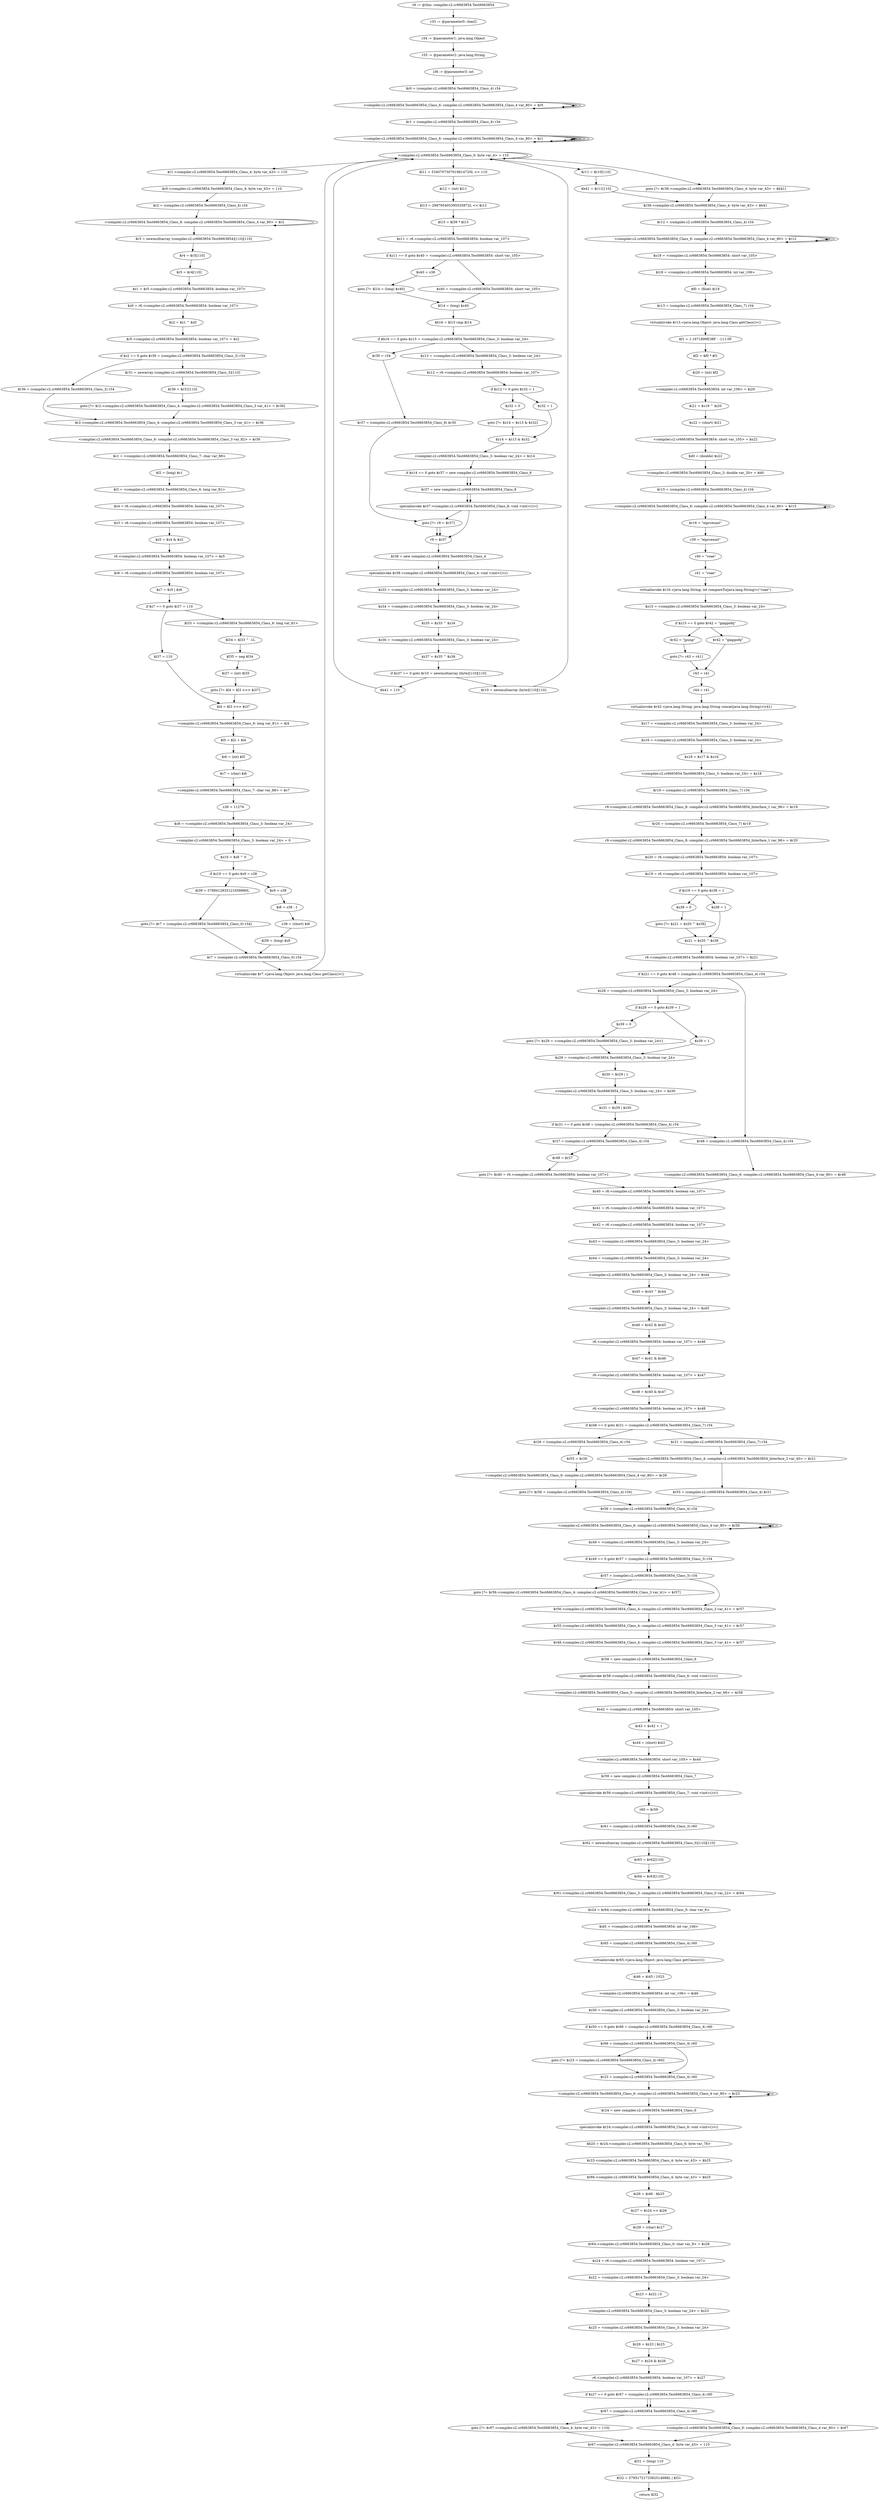 digraph "unitGraph" {
    "r6 := @this: compiler.c2.cr6663854.Test6663854"
    "r33 := @parameter0: char[]"
    "r34 := @parameter1: java.lang.Object"
    "r35 := @parameter2: java.lang.String"
    "i36 := @parameter3: int"
    "$r0 = (compiler.c2.cr6663854.Test6663854_Class_4) r34"
    "<compiler.c2.cr6663854.Test6663854_Class_6: compiler.c2.cr6663854.Test6663854_Class_4 var_80> = $r0"
    "$r1 = (compiler.c2.cr6663854.Test6663854_Class_4) r34"
    "<compiler.c2.cr6663854.Test6663854_Class_6: compiler.c2.cr6663854.Test6663854_Class_4 var_80> = $r1"
    "<compiler.c2.cr6663854.Test6663854_Class_0: byte var_4> = 110"
    "$r1.<compiler.c2.cr6663854.Test6663854_Class_4: byte var_43> = 110"
    "$r0.<compiler.c2.cr6663854.Test6663854_Class_4: byte var_43> = 110"
    "$r2 = (compiler.c2.cr6663854.Test6663854_Class_4) r34"
    "<compiler.c2.cr6663854.Test6663854_Class_6: compiler.c2.cr6663854.Test6663854_Class_4 var_80> = $r2"
    "$r3 = newmultiarray (compiler.c2.cr6663854.Test6663854)[110][110]"
    "$r4 = $r3[110]"
    "$r5 = $r4[110]"
    "$z1 = $r5.<compiler.c2.cr6663854.Test6663854: boolean var_107>"
    "$z0 = r6.<compiler.c2.cr6663854.Test6663854: boolean var_107>"
    "$z2 = $z1 ^ $z0"
    "$r5.<compiler.c2.cr6663854.Test6663854: boolean var_107> = $z2"
    "if $z2 == 0 goto $r36 = (compiler.c2.cr6663854.Test6663854_Class_3) r34"
    "$r31 = newarray (compiler.c2.cr6663854.Test6663854_Class_3)[110]"
    "$r36 = $r31[110]"
    "goto [?= $r2.<compiler.c2.cr6663854.Test6663854_Class_4: compiler.c2.cr6663854.Test6663854_Class_3 var_41> = $r36]"
    "$r36 = (compiler.c2.cr6663854.Test6663854_Class_3) r34"
    "$r2.<compiler.c2.cr6663854.Test6663854_Class_4: compiler.c2.cr6663854.Test6663854_Class_3 var_41> = $r36"
    "<compiler.c2.cr6663854.Test6663854_Class_6: compiler.c2.cr6663854.Test6663854_Class_3 var_82> = $r36"
    "$c1 = <compiler.c2.cr6663854.Test6663854_Class_7: char var_88>"
    "$l2 = (long) $c1"
    "$l3 = <compiler.c2.cr6663854.Test6663854_Class_6: long var_81>"
    "$z4 = r6.<compiler.c2.cr6663854.Test6663854: boolean var_107>"
    "$z3 = r6.<compiler.c2.cr6663854.Test6663854: boolean var_107>"
    "$z5 = $z4 & $z3"
    "r6.<compiler.c2.cr6663854.Test6663854: boolean var_107> = $z5"
    "$z6 = r6.<compiler.c2.cr6663854.Test6663854: boolean var_107>"
    "$z7 = $z5 | $z6"
    "if $z7 == 0 goto $i37 = 110"
    "$l33 = <compiler.c2.cr6663854.Test6663854_Class_6: long var_81>"
    "$l34 = $l33 ^ -1L"
    "$l35 = neg $l34"
    "$i37 = (int) $l35"
    "goto [?= $l4 = $l3 >>> $i37]"
    "$i37 = 110"
    "$l4 = $l3 >>> $i37"
    "<compiler.c2.cr6663854.Test6663854_Class_6: long var_81> = $l4"
    "$l5 = $l2 + $l4"
    "$i6 = (int) $l5"
    "$c7 = (char) $i6"
    "<compiler.c2.cr6663854.Test6663854_Class_7: char var_88> = $c7"
    "s38 = 11276"
    "$z8 = <compiler.c2.cr6663854.Test6663854_Class_3: boolean var_24>"
    "<compiler.c2.cr6663854.Test6663854_Class_3: boolean var_24> = 0"
    "$z10 = $z8 ^ 0"
    "if $z10 == 0 goto $s9 = s38"
    "$l39 = 5788412835121658880L"
    "goto [?= $r7 = (compiler.c2.cr6663854.Test6663854_Class_0) r34]"
    "$s9 = s38"
    "$i8 = s38 - 1"
    "s38 = (short) $i8"
    "$l39 = (long) $s9"
    "$r7 = (compiler.c2.cr6663854.Test6663854_Class_0) r34"
    "virtualinvoke $r7.<java.lang.Object: java.lang.Class getClass()>()"
    "$l11 = 5340707307619614720L << 110"
    "$i12 = (int) $l11"
    "$l13 = 298795405395535872L << $i12"
    "$l15 = $l39 * $l13"
    "$z11 = r6.<compiler.c2.cr6663854.Test6663854: boolean var_107>"
    "if $z11 == 0 goto $s40 = <compiler.c2.cr6663854.Test6663854: short var_105>"
    "$s40 = s38"
    "goto [?= $l14 = (long) $s40]"
    "$s40 = <compiler.c2.cr6663854.Test6663854: short var_105>"
    "$l14 = (long) $s40"
    "$b16 = $l15 cmp $l14"
    "if $b16 == 0 goto $z13 = <compiler.c2.cr6663854.Test6663854_Class_3: boolean var_24>"
    "$r30 = r34"
    "$r37 = (compiler.c2.cr6663854.Test6663854_Class_8) $r30"
    "goto [?= r9 = $r37]"
    "$z13 = <compiler.c2.cr6663854.Test6663854_Class_3: boolean var_24>"
    "$z12 = r6.<compiler.c2.cr6663854.Test6663854: boolean var_107>"
    "if $z12 != 0 goto $z32 = 1"
    "$z32 = 0"
    "goto [?= $z14 = $z13 & $z32]"
    "$z32 = 1"
    "$z14 = $z13 & $z32"
    "<compiler.c2.cr6663854.Test6663854_Class_3: boolean var_24> = $z14"
    "if $z14 == 0 goto $r37 = new compiler.c2.cr6663854.Test6663854_Class_8"
    "$r37 = new compiler.c2.cr6663854.Test6663854_Class_8"
    "specialinvoke $r37.<compiler.c2.cr6663854.Test6663854_Class_8: void <init>()>()"
    "r9 = $r37"
    "$r38 = new compiler.c2.cr6663854.Test6663854_Class_4"
    "specialinvoke $r38.<compiler.c2.cr6663854.Test6663854_Class_4: void <init>()>()"
    "$z33 = <compiler.c2.cr6663854.Test6663854_Class_3: boolean var_24>"
    "$z34 = <compiler.c2.cr6663854.Test6663854_Class_3: boolean var_24>"
    "$z35 = $z33 ^ $z34"
    "$z36 = <compiler.c2.cr6663854.Test6663854_Class_3: boolean var_24>"
    "$z37 = $z35 ^ $z36"
    "if $z37 == 0 goto $r10 = newmultiarray (byte)[110][110]"
    "$b41 = 110"
    "goto [?= $r38.<compiler.c2.cr6663854.Test6663854_Class_4: byte var_43> = $b41]"
    "$r10 = newmultiarray (byte)[110][110]"
    "$r11 = $r10[110]"
    "$b41 = $r11[110]"
    "$r38.<compiler.c2.cr6663854.Test6663854_Class_4: byte var_43> = $b41"
    "$r12 = (compiler.c2.cr6663854.Test6663854_Class_4) r34"
    "<compiler.c2.cr6663854.Test6663854_Class_6: compiler.c2.cr6663854.Test6663854_Class_4 var_80> = $r12"
    "$s19 = <compiler.c2.cr6663854.Test6663854: short var_105>"
    "$i18 = <compiler.c2.cr6663854.Test6663854: int var_106>"
    "$f0 = (float) $i18"
    "$r13 = (compiler.c2.cr6663854.Test6663854_Class_7) r34"
    "virtualinvoke $r13.<java.lang.Object: java.lang.Class getClass()>()"
    "$f1 = 1.1671899E38F - -111.0F"
    "$f2 = $f0 * $f1"
    "$i20 = (int) $f2"
    "<compiler.c2.cr6663854.Test6663854: int var_106> = $i20"
    "$i21 = $s19 ^ $i20"
    "$s22 = (short) $i21"
    "<compiler.c2.cr6663854.Test6663854: short var_105> = $s22"
    "$d0 = (double) $s22"
    "<compiler.c2.cr6663854.Test6663854_Class_3: double var_20> = $d0"
    "$r15 = (compiler.c2.cr6663854.Test6663854_Class_4) r34"
    "<compiler.c2.cr6663854.Test6663854_Class_6: compiler.c2.cr6663854.Test6663854_Class_4 var_80> = $r15"
    "$r16 = \"eiprceumt\""
    "r39 = \"eiprceumt\""
    "r40 = \"roae\""
    "r41 = \"roae\""
    "virtualinvoke $r16.<java.lang.String: int compareTo(java.lang.String)>(\"roae\")"
    "$z15 = <compiler.c2.cr6663854.Test6663854_Class_3: boolean var_24>"
    "if $z15 == 0 goto $r42 = \"giappofq\""
    "$r42 = \"jpunp\""
    "goto [?= r43 = r41]"
    "$r42 = \"giappofq\""
    "r43 = r41"
    "r44 = r41"
    "virtualinvoke $r42.<java.lang.String: java.lang.String concat(java.lang.String)>(r41)"
    "$z17 = <compiler.c2.cr6663854.Test6663854_Class_3: boolean var_24>"
    "$z16 = <compiler.c2.cr6663854.Test6663854_Class_3: boolean var_24>"
    "$z18 = $z17 & $z16"
    "<compiler.c2.cr6663854.Test6663854_Class_3: boolean var_24> = $z18"
    "$r19 = (compiler.c2.cr6663854.Test6663854_Class_7) r34"
    "r9.<compiler.c2.cr6663854.Test6663854_Class_8: compiler.c2.cr6663854.Test6663854_Interface_1 var_96> = $r19"
    "$r20 = (compiler.c2.cr6663854.Test6663854_Class_7) $r19"
    "r9.<compiler.c2.cr6663854.Test6663854_Class_8: compiler.c2.cr6663854.Test6663854_Interface_1 var_96> = $r20"
    "$z20 = r6.<compiler.c2.cr6663854.Test6663854: boolean var_107>"
    "$z19 = r6.<compiler.c2.cr6663854.Test6663854: boolean var_107>"
    "if $z19 == 0 goto $z38 = 1"
    "$z38 = 0"
    "goto [?= $z21 = $z20 ^ $z38]"
    "$z38 = 1"
    "$z21 = $z20 ^ $z38"
    "r6.<compiler.c2.cr6663854.Test6663854: boolean var_107> = $z21"
    "if $z21 == 0 goto $r48 = (compiler.c2.cr6663854.Test6663854_Class_4) r34"
    "$z28 = <compiler.c2.cr6663854.Test6663854_Class_3: boolean var_24>"
    "if $z28 == 0 goto $z39 = 1"
    "$z39 = 0"
    "goto [?= $z29 = <compiler.c2.cr6663854.Test6663854_Class_3: boolean var_24>]"
    "$z39 = 1"
    "$z29 = <compiler.c2.cr6663854.Test6663854_Class_3: boolean var_24>"
    "$z30 = $z29 | 1"
    "<compiler.c2.cr6663854.Test6663854_Class_3: boolean var_24> = $z30"
    "$z31 = $z39 | $z30"
    "if $z31 == 0 goto $r48 = (compiler.c2.cr6663854.Test6663854_Class_4) r34"
    "$r27 = (compiler.c2.cr6663854.Test6663854_Class_4) r34"
    "$r48 = $r27"
    "goto [?= $z40 = r6.<compiler.c2.cr6663854.Test6663854: boolean var_107>]"
    "$r48 = (compiler.c2.cr6663854.Test6663854_Class_4) r34"
    "<compiler.c2.cr6663854.Test6663854_Class_6: compiler.c2.cr6663854.Test6663854_Class_4 var_80> = $r48"
    "$z40 = r6.<compiler.c2.cr6663854.Test6663854: boolean var_107>"
    "$z41 = r6.<compiler.c2.cr6663854.Test6663854: boolean var_107>"
    "$z42 = r6.<compiler.c2.cr6663854.Test6663854: boolean var_107>"
    "$z43 = <compiler.c2.cr6663854.Test6663854_Class_3: boolean var_24>"
    "$z44 = <compiler.c2.cr6663854.Test6663854_Class_3: boolean var_24>"
    "<compiler.c2.cr6663854.Test6663854_Class_3: boolean var_24> = $z44"
    "$z45 = $z43 ^ $z44"
    "<compiler.c2.cr6663854.Test6663854_Class_3: boolean var_24> = $z45"
    "$z46 = $z42 & $z45"
    "r6.<compiler.c2.cr6663854.Test6663854: boolean var_107> = $z46"
    "$z47 = $z41 & $z46"
    "r6.<compiler.c2.cr6663854.Test6663854: boolean var_107> = $z47"
    "$z48 = $z40 & $z47"
    "r6.<compiler.c2.cr6663854.Test6663854: boolean var_107> = $z48"
    "if $z48 == 0 goto $r21 = (compiler.c2.cr6663854.Test6663854_Class_7) r34"
    "$r26 = (compiler.c2.cr6663854.Test6663854_Class_4) r34"
    "$r55 = $r26"
    "<compiler.c2.cr6663854.Test6663854_Class_6: compiler.c2.cr6663854.Test6663854_Class_4 var_80> = $r26"
    "goto [?= $r56 = (compiler.c2.cr6663854.Test6663854_Class_4) r34]"
    "$r21 = (compiler.c2.cr6663854.Test6663854_Class_7) r34"
    "<compiler.c2.cr6663854.Test6663854_Class_4: compiler.c2.cr6663854.Test6663854_Interface_2 var_40> = $r21"
    "$r55 = (compiler.c2.cr6663854.Test6663854_Class_4) $r21"
    "$r56 = (compiler.c2.cr6663854.Test6663854_Class_4) r34"
    "<compiler.c2.cr6663854.Test6663854_Class_6: compiler.c2.cr6663854.Test6663854_Class_4 var_80> = $r56"
    "$z49 = <compiler.c2.cr6663854.Test6663854_Class_3: boolean var_24>"
    "if $z49 == 0 goto $r57 = (compiler.c2.cr6663854.Test6663854_Class_3) r34"
    "$r57 = (compiler.c2.cr6663854.Test6663854_Class_3) r34"
    "goto [?= $r56.<compiler.c2.cr6663854.Test6663854_Class_4: compiler.c2.cr6663854.Test6663854_Class_3 var_41> = $r57]"
    "$r56.<compiler.c2.cr6663854.Test6663854_Class_4: compiler.c2.cr6663854.Test6663854_Class_3 var_41> = $r57"
    "$r55.<compiler.c2.cr6663854.Test6663854_Class_4: compiler.c2.cr6663854.Test6663854_Class_3 var_41> = $r57"
    "$r48.<compiler.c2.cr6663854.Test6663854_Class_4: compiler.c2.cr6663854.Test6663854_Class_3 var_41> = $r57"
    "$r58 = new compiler.c2.cr6663854.Test6663854_Class_6"
    "specialinvoke $r58.<compiler.c2.cr6663854.Test6663854_Class_6: void <init>()>()"
    "<compiler.c2.cr6663854.Test6663854_Class_5: compiler.c2.cr6663854.Test6663854_Interface_2 var_66> = $r58"
    "$s42 = <compiler.c2.cr6663854.Test6663854: short var_105>"
    "$i43 = $s42 + 1"
    "$s44 = (short) $i43"
    "<compiler.c2.cr6663854.Test6663854: short var_105> = $s44"
    "$r59 = new compiler.c2.cr6663854.Test6663854_Class_7"
    "specialinvoke $r59.<compiler.c2.cr6663854.Test6663854_Class_7: void <init>()>()"
    "r60 = $r59"
    "$r61 = (compiler.c2.cr6663854.Test6663854_Class_3) r60"
    "$r62 = newmultiarray (compiler.c2.cr6663854.Test6663854_Class_0)[110][110]"
    "$r63 = $r62[110]"
    "$r64 = $r63[110]"
    "$r61.<compiler.c2.cr6663854.Test6663854_Class_3: compiler.c2.cr6663854.Test6663854_Class_0 var_22> = $r64"
    "$c24 = $r64.<compiler.c2.cr6663854.Test6663854_Class_0: char var_8>"
    "$i45 = <compiler.c2.cr6663854.Test6663854: int var_106>"
    "$r65 = (compiler.c2.cr6663854.Test6663854_Class_4) r60"
    "virtualinvoke $r65.<java.lang.Object: java.lang.Class getClass()>()"
    "$i46 = $i45 / 1023"
    "<compiler.c2.cr6663854.Test6663854: int var_106> = $i46"
    "$z50 = <compiler.c2.cr6663854.Test6663854_Class_3: boolean var_24>"
    "if $z50 == 0 goto $r66 = (compiler.c2.cr6663854.Test6663854_Class_4) r60"
    "$r66 = (compiler.c2.cr6663854.Test6663854_Class_4) r60"
    "goto [?= $r23 = (compiler.c2.cr6663854.Test6663854_Class_4) r60]"
    "$r23 = (compiler.c2.cr6663854.Test6663854_Class_4) r60"
    "<compiler.c2.cr6663854.Test6663854_Class_6: compiler.c2.cr6663854.Test6663854_Class_4 var_80> = $r23"
    "$r24 = new compiler.c2.cr6663854.Test6663854_Class_6"
    "specialinvoke $r24.<compiler.c2.cr6663854.Test6663854_Class_6: void <init>()>()"
    "$b25 = $r24.<compiler.c2.cr6663854.Test6663854_Class_6: byte var_78>"
    "$r23.<compiler.c2.cr6663854.Test6663854_Class_4: byte var_43> = $b25"
    "$r66.<compiler.c2.cr6663854.Test6663854_Class_4: byte var_43> = $b25"
    "$i26 = $i46 - $b25"
    "$c27 = $c24 >> $i26"
    "$c28 = (char) $c27"
    "$r64.<compiler.c2.cr6663854.Test6663854_Class_0: char var_8> = $c28"
    "$z24 = r6.<compiler.c2.cr6663854.Test6663854: boolean var_107>"
    "$z22 = <compiler.c2.cr6663854.Test6663854_Class_3: boolean var_24>"
    "$z23 = $z22 | 0"
    "<compiler.c2.cr6663854.Test6663854_Class_3: boolean var_24> = $z23"
    "$z25 = <compiler.c2.cr6663854.Test6663854_Class_3: boolean var_24>"
    "$z26 = $z23 | $z25"
    "$z27 = $z24 & $z26"
    "r6.<compiler.c2.cr6663854.Test6663854: boolean var_107> = $z27"
    "if $z27 == 0 goto $r67 = (compiler.c2.cr6663854.Test6663854_Class_4) r60"
    "$r67 = (compiler.c2.cr6663854.Test6663854_Class_4) r60"
    "goto [?= $r67.<compiler.c2.cr6663854.Test6663854_Class_4: byte var_43> = 110]"
    "<compiler.c2.cr6663854.Test6663854_Class_6: compiler.c2.cr6663854.Test6663854_Class_4 var_80> = $r67"
    "$r67.<compiler.c2.cr6663854.Test6663854_Class_4: byte var_43> = 110"
    "$l31 = (long) 110"
    "$l32 = 5795172173382514688L | $l31"
    "return $l32"
    "r6 := @this: compiler.c2.cr6663854.Test6663854"->"r33 := @parameter0: char[]";
    "r33 := @parameter0: char[]"->"r34 := @parameter1: java.lang.Object";
    "r34 := @parameter1: java.lang.Object"->"r35 := @parameter2: java.lang.String";
    "r35 := @parameter2: java.lang.String"->"i36 := @parameter3: int";
    "i36 := @parameter3: int"->"$r0 = (compiler.c2.cr6663854.Test6663854_Class_4) r34";
    "$r0 = (compiler.c2.cr6663854.Test6663854_Class_4) r34"->"<compiler.c2.cr6663854.Test6663854_Class_6: compiler.c2.cr6663854.Test6663854_Class_4 var_80> = $r0";
    "<compiler.c2.cr6663854.Test6663854_Class_6: compiler.c2.cr6663854.Test6663854_Class_4 var_80> = $r0"->"<compiler.c2.cr6663854.Test6663854_Class_6: compiler.c2.cr6663854.Test6663854_Class_4 var_80> = $r0";
    "<compiler.c2.cr6663854.Test6663854_Class_6: compiler.c2.cr6663854.Test6663854_Class_4 var_80> = $r0"->"<compiler.c2.cr6663854.Test6663854_Class_6: compiler.c2.cr6663854.Test6663854_Class_4 var_80> = $r0";
    "<compiler.c2.cr6663854.Test6663854_Class_6: compiler.c2.cr6663854.Test6663854_Class_4 var_80> = $r0"->"<compiler.c2.cr6663854.Test6663854_Class_6: compiler.c2.cr6663854.Test6663854_Class_4 var_80> = $r0";
    "<compiler.c2.cr6663854.Test6663854_Class_6: compiler.c2.cr6663854.Test6663854_Class_4 var_80> = $r0"->"$r1 = (compiler.c2.cr6663854.Test6663854_Class_4) r34";
    "$r1 = (compiler.c2.cr6663854.Test6663854_Class_4) r34"->"<compiler.c2.cr6663854.Test6663854_Class_6: compiler.c2.cr6663854.Test6663854_Class_4 var_80> = $r1";
    "<compiler.c2.cr6663854.Test6663854_Class_6: compiler.c2.cr6663854.Test6663854_Class_4 var_80> = $r1"->"<compiler.c2.cr6663854.Test6663854_Class_6: compiler.c2.cr6663854.Test6663854_Class_4 var_80> = $r1";
    "<compiler.c2.cr6663854.Test6663854_Class_6: compiler.c2.cr6663854.Test6663854_Class_4 var_80> = $r1"->"<compiler.c2.cr6663854.Test6663854_Class_6: compiler.c2.cr6663854.Test6663854_Class_4 var_80> = $r1";
    "<compiler.c2.cr6663854.Test6663854_Class_6: compiler.c2.cr6663854.Test6663854_Class_4 var_80> = $r1"->"<compiler.c2.cr6663854.Test6663854_Class_6: compiler.c2.cr6663854.Test6663854_Class_4 var_80> = $r1";
    "<compiler.c2.cr6663854.Test6663854_Class_6: compiler.c2.cr6663854.Test6663854_Class_4 var_80> = $r1"->"<compiler.c2.cr6663854.Test6663854_Class_6: compiler.c2.cr6663854.Test6663854_Class_4 var_80> = $r1";
    "<compiler.c2.cr6663854.Test6663854_Class_6: compiler.c2.cr6663854.Test6663854_Class_4 var_80> = $r1"->"<compiler.c2.cr6663854.Test6663854_Class_6: compiler.c2.cr6663854.Test6663854_Class_4 var_80> = $r1";
    "<compiler.c2.cr6663854.Test6663854_Class_6: compiler.c2.cr6663854.Test6663854_Class_4 var_80> = $r1"->"<compiler.c2.cr6663854.Test6663854_Class_0: byte var_4> = 110";
    "<compiler.c2.cr6663854.Test6663854_Class_0: byte var_4> = 110"->"$r1.<compiler.c2.cr6663854.Test6663854_Class_4: byte var_43> = 110";
    "$r1.<compiler.c2.cr6663854.Test6663854_Class_4: byte var_43> = 110"->"$r0.<compiler.c2.cr6663854.Test6663854_Class_4: byte var_43> = 110";
    "$r0.<compiler.c2.cr6663854.Test6663854_Class_4: byte var_43> = 110"->"$r2 = (compiler.c2.cr6663854.Test6663854_Class_4) r34";
    "$r2 = (compiler.c2.cr6663854.Test6663854_Class_4) r34"->"<compiler.c2.cr6663854.Test6663854_Class_6: compiler.c2.cr6663854.Test6663854_Class_4 var_80> = $r2";
    "<compiler.c2.cr6663854.Test6663854_Class_6: compiler.c2.cr6663854.Test6663854_Class_4 var_80> = $r2"->"<compiler.c2.cr6663854.Test6663854_Class_6: compiler.c2.cr6663854.Test6663854_Class_4 var_80> = $r2";
    "<compiler.c2.cr6663854.Test6663854_Class_6: compiler.c2.cr6663854.Test6663854_Class_4 var_80> = $r2"->"$r3 = newmultiarray (compiler.c2.cr6663854.Test6663854)[110][110]";
    "$r3 = newmultiarray (compiler.c2.cr6663854.Test6663854)[110][110]"->"$r4 = $r3[110]";
    "$r4 = $r3[110]"->"$r5 = $r4[110]";
    "$r5 = $r4[110]"->"$z1 = $r5.<compiler.c2.cr6663854.Test6663854: boolean var_107>";
    "$z1 = $r5.<compiler.c2.cr6663854.Test6663854: boolean var_107>"->"$z0 = r6.<compiler.c2.cr6663854.Test6663854: boolean var_107>";
    "$z0 = r6.<compiler.c2.cr6663854.Test6663854: boolean var_107>"->"$z2 = $z1 ^ $z0";
    "$z2 = $z1 ^ $z0"->"$r5.<compiler.c2.cr6663854.Test6663854: boolean var_107> = $z2";
    "$r5.<compiler.c2.cr6663854.Test6663854: boolean var_107> = $z2"->"if $z2 == 0 goto $r36 = (compiler.c2.cr6663854.Test6663854_Class_3) r34";
    "if $z2 == 0 goto $r36 = (compiler.c2.cr6663854.Test6663854_Class_3) r34"->"$r31 = newarray (compiler.c2.cr6663854.Test6663854_Class_3)[110]";
    "if $z2 == 0 goto $r36 = (compiler.c2.cr6663854.Test6663854_Class_3) r34"->"$r36 = (compiler.c2.cr6663854.Test6663854_Class_3) r34";
    "$r31 = newarray (compiler.c2.cr6663854.Test6663854_Class_3)[110]"->"$r36 = $r31[110]";
    "$r36 = $r31[110]"->"goto [?= $r2.<compiler.c2.cr6663854.Test6663854_Class_4: compiler.c2.cr6663854.Test6663854_Class_3 var_41> = $r36]";
    "goto [?= $r2.<compiler.c2.cr6663854.Test6663854_Class_4: compiler.c2.cr6663854.Test6663854_Class_3 var_41> = $r36]"->"$r2.<compiler.c2.cr6663854.Test6663854_Class_4: compiler.c2.cr6663854.Test6663854_Class_3 var_41> = $r36";
    "$r36 = (compiler.c2.cr6663854.Test6663854_Class_3) r34"->"$r2.<compiler.c2.cr6663854.Test6663854_Class_4: compiler.c2.cr6663854.Test6663854_Class_3 var_41> = $r36";
    "$r2.<compiler.c2.cr6663854.Test6663854_Class_4: compiler.c2.cr6663854.Test6663854_Class_3 var_41> = $r36"->"<compiler.c2.cr6663854.Test6663854_Class_6: compiler.c2.cr6663854.Test6663854_Class_3 var_82> = $r36";
    "<compiler.c2.cr6663854.Test6663854_Class_6: compiler.c2.cr6663854.Test6663854_Class_3 var_82> = $r36"->"$c1 = <compiler.c2.cr6663854.Test6663854_Class_7: char var_88>";
    "$c1 = <compiler.c2.cr6663854.Test6663854_Class_7: char var_88>"->"$l2 = (long) $c1";
    "$l2 = (long) $c1"->"$l3 = <compiler.c2.cr6663854.Test6663854_Class_6: long var_81>";
    "$l3 = <compiler.c2.cr6663854.Test6663854_Class_6: long var_81>"->"$z4 = r6.<compiler.c2.cr6663854.Test6663854: boolean var_107>";
    "$z4 = r6.<compiler.c2.cr6663854.Test6663854: boolean var_107>"->"$z3 = r6.<compiler.c2.cr6663854.Test6663854: boolean var_107>";
    "$z3 = r6.<compiler.c2.cr6663854.Test6663854: boolean var_107>"->"$z5 = $z4 & $z3";
    "$z5 = $z4 & $z3"->"r6.<compiler.c2.cr6663854.Test6663854: boolean var_107> = $z5";
    "r6.<compiler.c2.cr6663854.Test6663854: boolean var_107> = $z5"->"$z6 = r6.<compiler.c2.cr6663854.Test6663854: boolean var_107>";
    "$z6 = r6.<compiler.c2.cr6663854.Test6663854: boolean var_107>"->"$z7 = $z5 | $z6";
    "$z7 = $z5 | $z6"->"if $z7 == 0 goto $i37 = 110";
    "if $z7 == 0 goto $i37 = 110"->"$l33 = <compiler.c2.cr6663854.Test6663854_Class_6: long var_81>";
    "if $z7 == 0 goto $i37 = 110"->"$i37 = 110";
    "$l33 = <compiler.c2.cr6663854.Test6663854_Class_6: long var_81>"->"$l34 = $l33 ^ -1L";
    "$l34 = $l33 ^ -1L"->"$l35 = neg $l34";
    "$l35 = neg $l34"->"$i37 = (int) $l35";
    "$i37 = (int) $l35"->"goto [?= $l4 = $l3 >>> $i37]";
    "goto [?= $l4 = $l3 >>> $i37]"->"$l4 = $l3 >>> $i37";
    "$i37 = 110"->"$l4 = $l3 >>> $i37";
    "$l4 = $l3 >>> $i37"->"<compiler.c2.cr6663854.Test6663854_Class_6: long var_81> = $l4";
    "<compiler.c2.cr6663854.Test6663854_Class_6: long var_81> = $l4"->"$l5 = $l2 + $l4";
    "$l5 = $l2 + $l4"->"$i6 = (int) $l5";
    "$i6 = (int) $l5"->"$c7 = (char) $i6";
    "$c7 = (char) $i6"->"<compiler.c2.cr6663854.Test6663854_Class_7: char var_88> = $c7";
    "<compiler.c2.cr6663854.Test6663854_Class_7: char var_88> = $c7"->"s38 = 11276";
    "s38 = 11276"->"$z8 = <compiler.c2.cr6663854.Test6663854_Class_3: boolean var_24>";
    "$z8 = <compiler.c2.cr6663854.Test6663854_Class_3: boolean var_24>"->"<compiler.c2.cr6663854.Test6663854_Class_3: boolean var_24> = 0";
    "<compiler.c2.cr6663854.Test6663854_Class_3: boolean var_24> = 0"->"$z10 = $z8 ^ 0";
    "$z10 = $z8 ^ 0"->"if $z10 == 0 goto $s9 = s38";
    "if $z10 == 0 goto $s9 = s38"->"$l39 = 5788412835121658880L";
    "if $z10 == 0 goto $s9 = s38"->"$s9 = s38";
    "$l39 = 5788412835121658880L"->"goto [?= $r7 = (compiler.c2.cr6663854.Test6663854_Class_0) r34]";
    "goto [?= $r7 = (compiler.c2.cr6663854.Test6663854_Class_0) r34]"->"$r7 = (compiler.c2.cr6663854.Test6663854_Class_0) r34";
    "$s9 = s38"->"$i8 = s38 - 1";
    "$i8 = s38 - 1"->"s38 = (short) $i8";
    "s38 = (short) $i8"->"$l39 = (long) $s9";
    "$l39 = (long) $s9"->"$r7 = (compiler.c2.cr6663854.Test6663854_Class_0) r34";
    "$r7 = (compiler.c2.cr6663854.Test6663854_Class_0) r34"->"virtualinvoke $r7.<java.lang.Object: java.lang.Class getClass()>()";
    "virtualinvoke $r7.<java.lang.Object: java.lang.Class getClass()>()"->"<compiler.c2.cr6663854.Test6663854_Class_0: byte var_4> = 110";
    "<compiler.c2.cr6663854.Test6663854_Class_0: byte var_4> = 110"->"$l11 = 5340707307619614720L << 110";
    "$l11 = 5340707307619614720L << 110"->"$i12 = (int) $l11";
    "$i12 = (int) $l11"->"$l13 = 298795405395535872L << $i12";
    "$l13 = 298795405395535872L << $i12"->"$l15 = $l39 * $l13";
    "$l15 = $l39 * $l13"->"$z11 = r6.<compiler.c2.cr6663854.Test6663854: boolean var_107>";
    "$z11 = r6.<compiler.c2.cr6663854.Test6663854: boolean var_107>"->"if $z11 == 0 goto $s40 = <compiler.c2.cr6663854.Test6663854: short var_105>";
    "if $z11 == 0 goto $s40 = <compiler.c2.cr6663854.Test6663854: short var_105>"->"$s40 = s38";
    "if $z11 == 0 goto $s40 = <compiler.c2.cr6663854.Test6663854: short var_105>"->"$s40 = <compiler.c2.cr6663854.Test6663854: short var_105>";
    "$s40 = s38"->"goto [?= $l14 = (long) $s40]";
    "goto [?= $l14 = (long) $s40]"->"$l14 = (long) $s40";
    "$s40 = <compiler.c2.cr6663854.Test6663854: short var_105>"->"$l14 = (long) $s40";
    "$l14 = (long) $s40"->"$b16 = $l15 cmp $l14";
    "$b16 = $l15 cmp $l14"->"if $b16 == 0 goto $z13 = <compiler.c2.cr6663854.Test6663854_Class_3: boolean var_24>";
    "if $b16 == 0 goto $z13 = <compiler.c2.cr6663854.Test6663854_Class_3: boolean var_24>"->"$r30 = r34";
    "if $b16 == 0 goto $z13 = <compiler.c2.cr6663854.Test6663854_Class_3: boolean var_24>"->"$z13 = <compiler.c2.cr6663854.Test6663854_Class_3: boolean var_24>";
    "$r30 = r34"->"$r37 = (compiler.c2.cr6663854.Test6663854_Class_8) $r30";
    "$r37 = (compiler.c2.cr6663854.Test6663854_Class_8) $r30"->"goto [?= r9 = $r37]";
    "goto [?= r9 = $r37]"->"r9 = $r37";
    "$z13 = <compiler.c2.cr6663854.Test6663854_Class_3: boolean var_24>"->"$z12 = r6.<compiler.c2.cr6663854.Test6663854: boolean var_107>";
    "$z12 = r6.<compiler.c2.cr6663854.Test6663854: boolean var_107>"->"if $z12 != 0 goto $z32 = 1";
    "if $z12 != 0 goto $z32 = 1"->"$z32 = 0";
    "if $z12 != 0 goto $z32 = 1"->"$z32 = 1";
    "$z32 = 0"->"goto [?= $z14 = $z13 & $z32]";
    "goto [?= $z14 = $z13 & $z32]"->"$z14 = $z13 & $z32";
    "$z32 = 1"->"$z14 = $z13 & $z32";
    "$z14 = $z13 & $z32"->"<compiler.c2.cr6663854.Test6663854_Class_3: boolean var_24> = $z14";
    "<compiler.c2.cr6663854.Test6663854_Class_3: boolean var_24> = $z14"->"if $z14 == 0 goto $r37 = new compiler.c2.cr6663854.Test6663854_Class_8";
    "if $z14 == 0 goto $r37 = new compiler.c2.cr6663854.Test6663854_Class_8"->"$r37 = new compiler.c2.cr6663854.Test6663854_Class_8";
    "if $z14 == 0 goto $r37 = new compiler.c2.cr6663854.Test6663854_Class_8"->"$r37 = new compiler.c2.cr6663854.Test6663854_Class_8";
    "$r37 = new compiler.c2.cr6663854.Test6663854_Class_8"->"specialinvoke $r37.<compiler.c2.cr6663854.Test6663854_Class_8: void <init>()>()";
    "specialinvoke $r37.<compiler.c2.cr6663854.Test6663854_Class_8: void <init>()>()"->"goto [?= r9 = $r37]";
    "goto [?= r9 = $r37]"->"r9 = $r37";
    "$r37 = new compiler.c2.cr6663854.Test6663854_Class_8"->"specialinvoke $r37.<compiler.c2.cr6663854.Test6663854_Class_8: void <init>()>()";
    "specialinvoke $r37.<compiler.c2.cr6663854.Test6663854_Class_8: void <init>()>()"->"r9 = $r37";
    "r9 = $r37"->"$r38 = new compiler.c2.cr6663854.Test6663854_Class_4";
    "$r38 = new compiler.c2.cr6663854.Test6663854_Class_4"->"specialinvoke $r38.<compiler.c2.cr6663854.Test6663854_Class_4: void <init>()>()";
    "specialinvoke $r38.<compiler.c2.cr6663854.Test6663854_Class_4: void <init>()>()"->"$z33 = <compiler.c2.cr6663854.Test6663854_Class_3: boolean var_24>";
    "$z33 = <compiler.c2.cr6663854.Test6663854_Class_3: boolean var_24>"->"$z34 = <compiler.c2.cr6663854.Test6663854_Class_3: boolean var_24>";
    "$z34 = <compiler.c2.cr6663854.Test6663854_Class_3: boolean var_24>"->"$z35 = $z33 ^ $z34";
    "$z35 = $z33 ^ $z34"->"$z36 = <compiler.c2.cr6663854.Test6663854_Class_3: boolean var_24>";
    "$z36 = <compiler.c2.cr6663854.Test6663854_Class_3: boolean var_24>"->"$z37 = $z35 ^ $z36";
    "$z37 = $z35 ^ $z36"->"if $z37 == 0 goto $r10 = newmultiarray (byte)[110][110]";
    "if $z37 == 0 goto $r10 = newmultiarray (byte)[110][110]"->"$b41 = 110";
    "if $z37 == 0 goto $r10 = newmultiarray (byte)[110][110]"->"$r10 = newmultiarray (byte)[110][110]";
    "$b41 = 110"->"<compiler.c2.cr6663854.Test6663854_Class_0: byte var_4> = 110";
    "<compiler.c2.cr6663854.Test6663854_Class_0: byte var_4> = 110"->"<compiler.c2.cr6663854.Test6663854_Class_0: byte var_4> = 110";
    "<compiler.c2.cr6663854.Test6663854_Class_0: byte var_4> = 110"->"goto [?= $r38.<compiler.c2.cr6663854.Test6663854_Class_4: byte var_43> = $b41]";
    "goto [?= $r38.<compiler.c2.cr6663854.Test6663854_Class_4: byte var_43> = $b41]"->"$r38.<compiler.c2.cr6663854.Test6663854_Class_4: byte var_43> = $b41";
    "$r10 = newmultiarray (byte)[110][110]"->"<compiler.c2.cr6663854.Test6663854_Class_0: byte var_4> = 110";
    "<compiler.c2.cr6663854.Test6663854_Class_0: byte var_4> = 110"->"$r11 = $r10[110]";
    "$r11 = $r10[110]"->"$b41 = $r11[110]";
    "$b41 = $r11[110]"->"$r38.<compiler.c2.cr6663854.Test6663854_Class_4: byte var_43> = $b41";
    "$r38.<compiler.c2.cr6663854.Test6663854_Class_4: byte var_43> = $b41"->"$r12 = (compiler.c2.cr6663854.Test6663854_Class_4) r34";
    "$r12 = (compiler.c2.cr6663854.Test6663854_Class_4) r34"->"<compiler.c2.cr6663854.Test6663854_Class_6: compiler.c2.cr6663854.Test6663854_Class_4 var_80> = $r12";
    "<compiler.c2.cr6663854.Test6663854_Class_6: compiler.c2.cr6663854.Test6663854_Class_4 var_80> = $r12"->"<compiler.c2.cr6663854.Test6663854_Class_6: compiler.c2.cr6663854.Test6663854_Class_4 var_80> = $r12";
    "<compiler.c2.cr6663854.Test6663854_Class_6: compiler.c2.cr6663854.Test6663854_Class_4 var_80> = $r12"->"<compiler.c2.cr6663854.Test6663854_Class_6: compiler.c2.cr6663854.Test6663854_Class_4 var_80> = $r12";
    "<compiler.c2.cr6663854.Test6663854_Class_6: compiler.c2.cr6663854.Test6663854_Class_4 var_80> = $r12"->"<compiler.c2.cr6663854.Test6663854_Class_6: compiler.c2.cr6663854.Test6663854_Class_4 var_80> = $r12";
    "<compiler.c2.cr6663854.Test6663854_Class_6: compiler.c2.cr6663854.Test6663854_Class_4 var_80> = $r12"->"$s19 = <compiler.c2.cr6663854.Test6663854: short var_105>";
    "$s19 = <compiler.c2.cr6663854.Test6663854: short var_105>"->"$i18 = <compiler.c2.cr6663854.Test6663854: int var_106>";
    "$i18 = <compiler.c2.cr6663854.Test6663854: int var_106>"->"$f0 = (float) $i18";
    "$f0 = (float) $i18"->"$r13 = (compiler.c2.cr6663854.Test6663854_Class_7) r34";
    "$r13 = (compiler.c2.cr6663854.Test6663854_Class_7) r34"->"virtualinvoke $r13.<java.lang.Object: java.lang.Class getClass()>()";
    "virtualinvoke $r13.<java.lang.Object: java.lang.Class getClass()>()"->"$f1 = 1.1671899E38F - -111.0F";
    "$f1 = 1.1671899E38F - -111.0F"->"$f2 = $f0 * $f1";
    "$f2 = $f0 * $f1"->"$i20 = (int) $f2";
    "$i20 = (int) $f2"->"<compiler.c2.cr6663854.Test6663854: int var_106> = $i20";
    "<compiler.c2.cr6663854.Test6663854: int var_106> = $i20"->"$i21 = $s19 ^ $i20";
    "$i21 = $s19 ^ $i20"->"$s22 = (short) $i21";
    "$s22 = (short) $i21"->"<compiler.c2.cr6663854.Test6663854: short var_105> = $s22";
    "<compiler.c2.cr6663854.Test6663854: short var_105> = $s22"->"$d0 = (double) $s22";
    "$d0 = (double) $s22"->"<compiler.c2.cr6663854.Test6663854_Class_3: double var_20> = $d0";
    "<compiler.c2.cr6663854.Test6663854_Class_3: double var_20> = $d0"->"$r15 = (compiler.c2.cr6663854.Test6663854_Class_4) r34";
    "$r15 = (compiler.c2.cr6663854.Test6663854_Class_4) r34"->"<compiler.c2.cr6663854.Test6663854_Class_6: compiler.c2.cr6663854.Test6663854_Class_4 var_80> = $r15";
    "<compiler.c2.cr6663854.Test6663854_Class_6: compiler.c2.cr6663854.Test6663854_Class_4 var_80> = $r15"->"<compiler.c2.cr6663854.Test6663854_Class_6: compiler.c2.cr6663854.Test6663854_Class_4 var_80> = $r15";
    "<compiler.c2.cr6663854.Test6663854_Class_6: compiler.c2.cr6663854.Test6663854_Class_4 var_80> = $r15"->"<compiler.c2.cr6663854.Test6663854_Class_6: compiler.c2.cr6663854.Test6663854_Class_4 var_80> = $r15";
    "<compiler.c2.cr6663854.Test6663854_Class_6: compiler.c2.cr6663854.Test6663854_Class_4 var_80> = $r15"->"$r16 = \"eiprceumt\"";
    "$r16 = \"eiprceumt\""->"r39 = \"eiprceumt\"";
    "r39 = \"eiprceumt\""->"r40 = \"roae\"";
    "r40 = \"roae\""->"r41 = \"roae\"";
    "r41 = \"roae\""->"virtualinvoke $r16.<java.lang.String: int compareTo(java.lang.String)>(\"roae\")";
    "virtualinvoke $r16.<java.lang.String: int compareTo(java.lang.String)>(\"roae\")"->"$z15 = <compiler.c2.cr6663854.Test6663854_Class_3: boolean var_24>";
    "$z15 = <compiler.c2.cr6663854.Test6663854_Class_3: boolean var_24>"->"if $z15 == 0 goto $r42 = \"giappofq\"";
    "if $z15 == 0 goto $r42 = \"giappofq\""->"$r42 = \"jpunp\"";
    "if $z15 == 0 goto $r42 = \"giappofq\""->"$r42 = \"giappofq\"";
    "$r42 = \"jpunp\""->"goto [?= r43 = r41]";
    "goto [?= r43 = r41]"->"r43 = r41";
    "$r42 = \"giappofq\""->"r43 = r41";
    "r43 = r41"->"r44 = r41";
    "r44 = r41"->"virtualinvoke $r42.<java.lang.String: java.lang.String concat(java.lang.String)>(r41)";
    "virtualinvoke $r42.<java.lang.String: java.lang.String concat(java.lang.String)>(r41)"->"$z17 = <compiler.c2.cr6663854.Test6663854_Class_3: boolean var_24>";
    "$z17 = <compiler.c2.cr6663854.Test6663854_Class_3: boolean var_24>"->"$z16 = <compiler.c2.cr6663854.Test6663854_Class_3: boolean var_24>";
    "$z16 = <compiler.c2.cr6663854.Test6663854_Class_3: boolean var_24>"->"$z18 = $z17 & $z16";
    "$z18 = $z17 & $z16"->"<compiler.c2.cr6663854.Test6663854_Class_3: boolean var_24> = $z18";
    "<compiler.c2.cr6663854.Test6663854_Class_3: boolean var_24> = $z18"->"$r19 = (compiler.c2.cr6663854.Test6663854_Class_7) r34";
    "$r19 = (compiler.c2.cr6663854.Test6663854_Class_7) r34"->"r9.<compiler.c2.cr6663854.Test6663854_Class_8: compiler.c2.cr6663854.Test6663854_Interface_1 var_96> = $r19";
    "r9.<compiler.c2.cr6663854.Test6663854_Class_8: compiler.c2.cr6663854.Test6663854_Interface_1 var_96> = $r19"->"$r20 = (compiler.c2.cr6663854.Test6663854_Class_7) $r19";
    "$r20 = (compiler.c2.cr6663854.Test6663854_Class_7) $r19"->"r9.<compiler.c2.cr6663854.Test6663854_Class_8: compiler.c2.cr6663854.Test6663854_Interface_1 var_96> = $r20";
    "r9.<compiler.c2.cr6663854.Test6663854_Class_8: compiler.c2.cr6663854.Test6663854_Interface_1 var_96> = $r20"->"$z20 = r6.<compiler.c2.cr6663854.Test6663854: boolean var_107>";
    "$z20 = r6.<compiler.c2.cr6663854.Test6663854: boolean var_107>"->"$z19 = r6.<compiler.c2.cr6663854.Test6663854: boolean var_107>";
    "$z19 = r6.<compiler.c2.cr6663854.Test6663854: boolean var_107>"->"if $z19 == 0 goto $z38 = 1";
    "if $z19 == 0 goto $z38 = 1"->"$z38 = 0";
    "if $z19 == 0 goto $z38 = 1"->"$z38 = 1";
    "$z38 = 0"->"goto [?= $z21 = $z20 ^ $z38]";
    "goto [?= $z21 = $z20 ^ $z38]"->"$z21 = $z20 ^ $z38";
    "$z38 = 1"->"$z21 = $z20 ^ $z38";
    "$z21 = $z20 ^ $z38"->"r6.<compiler.c2.cr6663854.Test6663854: boolean var_107> = $z21";
    "r6.<compiler.c2.cr6663854.Test6663854: boolean var_107> = $z21"->"if $z21 == 0 goto $r48 = (compiler.c2.cr6663854.Test6663854_Class_4) r34";
    "if $z21 == 0 goto $r48 = (compiler.c2.cr6663854.Test6663854_Class_4) r34"->"$z28 = <compiler.c2.cr6663854.Test6663854_Class_3: boolean var_24>";
    "if $z21 == 0 goto $r48 = (compiler.c2.cr6663854.Test6663854_Class_4) r34"->"$r48 = (compiler.c2.cr6663854.Test6663854_Class_4) r34";
    "$z28 = <compiler.c2.cr6663854.Test6663854_Class_3: boolean var_24>"->"if $z28 == 0 goto $z39 = 1";
    "if $z28 == 0 goto $z39 = 1"->"$z39 = 0";
    "if $z28 == 0 goto $z39 = 1"->"$z39 = 1";
    "$z39 = 0"->"goto [?= $z29 = <compiler.c2.cr6663854.Test6663854_Class_3: boolean var_24>]";
    "goto [?= $z29 = <compiler.c2.cr6663854.Test6663854_Class_3: boolean var_24>]"->"$z29 = <compiler.c2.cr6663854.Test6663854_Class_3: boolean var_24>";
    "$z39 = 1"->"$z29 = <compiler.c2.cr6663854.Test6663854_Class_3: boolean var_24>";
    "$z29 = <compiler.c2.cr6663854.Test6663854_Class_3: boolean var_24>"->"$z30 = $z29 | 1";
    "$z30 = $z29 | 1"->"<compiler.c2.cr6663854.Test6663854_Class_3: boolean var_24> = $z30";
    "<compiler.c2.cr6663854.Test6663854_Class_3: boolean var_24> = $z30"->"$z31 = $z39 | $z30";
    "$z31 = $z39 | $z30"->"if $z31 == 0 goto $r48 = (compiler.c2.cr6663854.Test6663854_Class_4) r34";
    "if $z31 == 0 goto $r48 = (compiler.c2.cr6663854.Test6663854_Class_4) r34"->"$r27 = (compiler.c2.cr6663854.Test6663854_Class_4) r34";
    "if $z31 == 0 goto $r48 = (compiler.c2.cr6663854.Test6663854_Class_4) r34"->"$r48 = (compiler.c2.cr6663854.Test6663854_Class_4) r34";
    "$r27 = (compiler.c2.cr6663854.Test6663854_Class_4) r34"->"$r48 = $r27";
    "$r48 = $r27"->"goto [?= $z40 = r6.<compiler.c2.cr6663854.Test6663854: boolean var_107>]";
    "goto [?= $z40 = r6.<compiler.c2.cr6663854.Test6663854: boolean var_107>]"->"$z40 = r6.<compiler.c2.cr6663854.Test6663854: boolean var_107>";
    "$r48 = (compiler.c2.cr6663854.Test6663854_Class_4) r34"->"<compiler.c2.cr6663854.Test6663854_Class_6: compiler.c2.cr6663854.Test6663854_Class_4 var_80> = $r48";
    "<compiler.c2.cr6663854.Test6663854_Class_6: compiler.c2.cr6663854.Test6663854_Class_4 var_80> = $r48"->"$z40 = r6.<compiler.c2.cr6663854.Test6663854: boolean var_107>";
    "$z40 = r6.<compiler.c2.cr6663854.Test6663854: boolean var_107>"->"$z41 = r6.<compiler.c2.cr6663854.Test6663854: boolean var_107>";
    "$z41 = r6.<compiler.c2.cr6663854.Test6663854: boolean var_107>"->"$z42 = r6.<compiler.c2.cr6663854.Test6663854: boolean var_107>";
    "$z42 = r6.<compiler.c2.cr6663854.Test6663854: boolean var_107>"->"$z43 = <compiler.c2.cr6663854.Test6663854_Class_3: boolean var_24>";
    "$z43 = <compiler.c2.cr6663854.Test6663854_Class_3: boolean var_24>"->"$z44 = <compiler.c2.cr6663854.Test6663854_Class_3: boolean var_24>";
    "$z44 = <compiler.c2.cr6663854.Test6663854_Class_3: boolean var_24>"->"<compiler.c2.cr6663854.Test6663854_Class_3: boolean var_24> = $z44";
    "<compiler.c2.cr6663854.Test6663854_Class_3: boolean var_24> = $z44"->"$z45 = $z43 ^ $z44";
    "$z45 = $z43 ^ $z44"->"<compiler.c2.cr6663854.Test6663854_Class_3: boolean var_24> = $z45";
    "<compiler.c2.cr6663854.Test6663854_Class_3: boolean var_24> = $z45"->"$z46 = $z42 & $z45";
    "$z46 = $z42 & $z45"->"r6.<compiler.c2.cr6663854.Test6663854: boolean var_107> = $z46";
    "r6.<compiler.c2.cr6663854.Test6663854: boolean var_107> = $z46"->"$z47 = $z41 & $z46";
    "$z47 = $z41 & $z46"->"r6.<compiler.c2.cr6663854.Test6663854: boolean var_107> = $z47";
    "r6.<compiler.c2.cr6663854.Test6663854: boolean var_107> = $z47"->"$z48 = $z40 & $z47";
    "$z48 = $z40 & $z47"->"r6.<compiler.c2.cr6663854.Test6663854: boolean var_107> = $z48";
    "r6.<compiler.c2.cr6663854.Test6663854: boolean var_107> = $z48"->"if $z48 == 0 goto $r21 = (compiler.c2.cr6663854.Test6663854_Class_7) r34";
    "if $z48 == 0 goto $r21 = (compiler.c2.cr6663854.Test6663854_Class_7) r34"->"$r26 = (compiler.c2.cr6663854.Test6663854_Class_4) r34";
    "if $z48 == 0 goto $r21 = (compiler.c2.cr6663854.Test6663854_Class_7) r34"->"$r21 = (compiler.c2.cr6663854.Test6663854_Class_7) r34";
    "$r26 = (compiler.c2.cr6663854.Test6663854_Class_4) r34"->"$r55 = $r26";
    "$r55 = $r26"->"<compiler.c2.cr6663854.Test6663854_Class_6: compiler.c2.cr6663854.Test6663854_Class_4 var_80> = $r26";
    "<compiler.c2.cr6663854.Test6663854_Class_6: compiler.c2.cr6663854.Test6663854_Class_4 var_80> = $r26"->"goto [?= $r56 = (compiler.c2.cr6663854.Test6663854_Class_4) r34]";
    "goto [?= $r56 = (compiler.c2.cr6663854.Test6663854_Class_4) r34]"->"$r56 = (compiler.c2.cr6663854.Test6663854_Class_4) r34";
    "$r21 = (compiler.c2.cr6663854.Test6663854_Class_7) r34"->"<compiler.c2.cr6663854.Test6663854_Class_4: compiler.c2.cr6663854.Test6663854_Interface_2 var_40> = $r21";
    "<compiler.c2.cr6663854.Test6663854_Class_4: compiler.c2.cr6663854.Test6663854_Interface_2 var_40> = $r21"->"$r55 = (compiler.c2.cr6663854.Test6663854_Class_4) $r21";
    "$r55 = (compiler.c2.cr6663854.Test6663854_Class_4) $r21"->"$r56 = (compiler.c2.cr6663854.Test6663854_Class_4) r34";
    "$r56 = (compiler.c2.cr6663854.Test6663854_Class_4) r34"->"<compiler.c2.cr6663854.Test6663854_Class_6: compiler.c2.cr6663854.Test6663854_Class_4 var_80> = $r56";
    "<compiler.c2.cr6663854.Test6663854_Class_6: compiler.c2.cr6663854.Test6663854_Class_4 var_80> = $r56"->"<compiler.c2.cr6663854.Test6663854_Class_6: compiler.c2.cr6663854.Test6663854_Class_4 var_80> = $r56";
    "<compiler.c2.cr6663854.Test6663854_Class_6: compiler.c2.cr6663854.Test6663854_Class_4 var_80> = $r56"->"<compiler.c2.cr6663854.Test6663854_Class_6: compiler.c2.cr6663854.Test6663854_Class_4 var_80> = $r56";
    "<compiler.c2.cr6663854.Test6663854_Class_6: compiler.c2.cr6663854.Test6663854_Class_4 var_80> = $r56"->"<compiler.c2.cr6663854.Test6663854_Class_6: compiler.c2.cr6663854.Test6663854_Class_4 var_80> = $r56";
    "<compiler.c2.cr6663854.Test6663854_Class_6: compiler.c2.cr6663854.Test6663854_Class_4 var_80> = $r56"->"$z49 = <compiler.c2.cr6663854.Test6663854_Class_3: boolean var_24>";
    "$z49 = <compiler.c2.cr6663854.Test6663854_Class_3: boolean var_24>"->"if $z49 == 0 goto $r57 = (compiler.c2.cr6663854.Test6663854_Class_3) r34";
    "if $z49 == 0 goto $r57 = (compiler.c2.cr6663854.Test6663854_Class_3) r34"->"$r57 = (compiler.c2.cr6663854.Test6663854_Class_3) r34";
    "if $z49 == 0 goto $r57 = (compiler.c2.cr6663854.Test6663854_Class_3) r34"->"$r57 = (compiler.c2.cr6663854.Test6663854_Class_3) r34";
    "$r57 = (compiler.c2.cr6663854.Test6663854_Class_3) r34"->"goto [?= $r56.<compiler.c2.cr6663854.Test6663854_Class_4: compiler.c2.cr6663854.Test6663854_Class_3 var_41> = $r57]";
    "goto [?= $r56.<compiler.c2.cr6663854.Test6663854_Class_4: compiler.c2.cr6663854.Test6663854_Class_3 var_41> = $r57]"->"$r56.<compiler.c2.cr6663854.Test6663854_Class_4: compiler.c2.cr6663854.Test6663854_Class_3 var_41> = $r57";
    "$r57 = (compiler.c2.cr6663854.Test6663854_Class_3) r34"->"$r56.<compiler.c2.cr6663854.Test6663854_Class_4: compiler.c2.cr6663854.Test6663854_Class_3 var_41> = $r57";
    "$r56.<compiler.c2.cr6663854.Test6663854_Class_4: compiler.c2.cr6663854.Test6663854_Class_3 var_41> = $r57"->"$r55.<compiler.c2.cr6663854.Test6663854_Class_4: compiler.c2.cr6663854.Test6663854_Class_3 var_41> = $r57";
    "$r55.<compiler.c2.cr6663854.Test6663854_Class_4: compiler.c2.cr6663854.Test6663854_Class_3 var_41> = $r57"->"$r48.<compiler.c2.cr6663854.Test6663854_Class_4: compiler.c2.cr6663854.Test6663854_Class_3 var_41> = $r57";
    "$r48.<compiler.c2.cr6663854.Test6663854_Class_4: compiler.c2.cr6663854.Test6663854_Class_3 var_41> = $r57"->"$r58 = new compiler.c2.cr6663854.Test6663854_Class_6";
    "$r58 = new compiler.c2.cr6663854.Test6663854_Class_6"->"specialinvoke $r58.<compiler.c2.cr6663854.Test6663854_Class_6: void <init>()>()";
    "specialinvoke $r58.<compiler.c2.cr6663854.Test6663854_Class_6: void <init>()>()"->"<compiler.c2.cr6663854.Test6663854_Class_5: compiler.c2.cr6663854.Test6663854_Interface_2 var_66> = $r58";
    "<compiler.c2.cr6663854.Test6663854_Class_5: compiler.c2.cr6663854.Test6663854_Interface_2 var_66> = $r58"->"$s42 = <compiler.c2.cr6663854.Test6663854: short var_105>";
    "$s42 = <compiler.c2.cr6663854.Test6663854: short var_105>"->"$i43 = $s42 + 1";
    "$i43 = $s42 + 1"->"$s44 = (short) $i43";
    "$s44 = (short) $i43"->"<compiler.c2.cr6663854.Test6663854: short var_105> = $s44";
    "<compiler.c2.cr6663854.Test6663854: short var_105> = $s44"->"$r59 = new compiler.c2.cr6663854.Test6663854_Class_7";
    "$r59 = new compiler.c2.cr6663854.Test6663854_Class_7"->"specialinvoke $r59.<compiler.c2.cr6663854.Test6663854_Class_7: void <init>()>()";
    "specialinvoke $r59.<compiler.c2.cr6663854.Test6663854_Class_7: void <init>()>()"->"r60 = $r59";
    "r60 = $r59"->"$r61 = (compiler.c2.cr6663854.Test6663854_Class_3) r60";
    "$r61 = (compiler.c2.cr6663854.Test6663854_Class_3) r60"->"$r62 = newmultiarray (compiler.c2.cr6663854.Test6663854_Class_0)[110][110]";
    "$r62 = newmultiarray (compiler.c2.cr6663854.Test6663854_Class_0)[110][110]"->"$r63 = $r62[110]";
    "$r63 = $r62[110]"->"$r64 = $r63[110]";
    "$r64 = $r63[110]"->"$r61.<compiler.c2.cr6663854.Test6663854_Class_3: compiler.c2.cr6663854.Test6663854_Class_0 var_22> = $r64";
    "$r61.<compiler.c2.cr6663854.Test6663854_Class_3: compiler.c2.cr6663854.Test6663854_Class_0 var_22> = $r64"->"$c24 = $r64.<compiler.c2.cr6663854.Test6663854_Class_0: char var_8>";
    "$c24 = $r64.<compiler.c2.cr6663854.Test6663854_Class_0: char var_8>"->"$i45 = <compiler.c2.cr6663854.Test6663854: int var_106>";
    "$i45 = <compiler.c2.cr6663854.Test6663854: int var_106>"->"$r65 = (compiler.c2.cr6663854.Test6663854_Class_4) r60";
    "$r65 = (compiler.c2.cr6663854.Test6663854_Class_4) r60"->"virtualinvoke $r65.<java.lang.Object: java.lang.Class getClass()>()";
    "virtualinvoke $r65.<java.lang.Object: java.lang.Class getClass()>()"->"$i46 = $i45 / 1023";
    "$i46 = $i45 / 1023"->"<compiler.c2.cr6663854.Test6663854: int var_106> = $i46";
    "<compiler.c2.cr6663854.Test6663854: int var_106> = $i46"->"$z50 = <compiler.c2.cr6663854.Test6663854_Class_3: boolean var_24>";
    "$z50 = <compiler.c2.cr6663854.Test6663854_Class_3: boolean var_24>"->"if $z50 == 0 goto $r66 = (compiler.c2.cr6663854.Test6663854_Class_4) r60";
    "if $z50 == 0 goto $r66 = (compiler.c2.cr6663854.Test6663854_Class_4) r60"->"$r66 = (compiler.c2.cr6663854.Test6663854_Class_4) r60";
    "if $z50 == 0 goto $r66 = (compiler.c2.cr6663854.Test6663854_Class_4) r60"->"$r66 = (compiler.c2.cr6663854.Test6663854_Class_4) r60";
    "$r66 = (compiler.c2.cr6663854.Test6663854_Class_4) r60"->"goto [?= $r23 = (compiler.c2.cr6663854.Test6663854_Class_4) r60]";
    "goto [?= $r23 = (compiler.c2.cr6663854.Test6663854_Class_4) r60]"->"$r23 = (compiler.c2.cr6663854.Test6663854_Class_4) r60";
    "$r66 = (compiler.c2.cr6663854.Test6663854_Class_4) r60"->"$r23 = (compiler.c2.cr6663854.Test6663854_Class_4) r60";
    "$r23 = (compiler.c2.cr6663854.Test6663854_Class_4) r60"->"<compiler.c2.cr6663854.Test6663854_Class_6: compiler.c2.cr6663854.Test6663854_Class_4 var_80> = $r23";
    "<compiler.c2.cr6663854.Test6663854_Class_6: compiler.c2.cr6663854.Test6663854_Class_4 var_80> = $r23"->"<compiler.c2.cr6663854.Test6663854_Class_6: compiler.c2.cr6663854.Test6663854_Class_4 var_80> = $r23";
    "<compiler.c2.cr6663854.Test6663854_Class_6: compiler.c2.cr6663854.Test6663854_Class_4 var_80> = $r23"->"<compiler.c2.cr6663854.Test6663854_Class_6: compiler.c2.cr6663854.Test6663854_Class_4 var_80> = $r23";
    "<compiler.c2.cr6663854.Test6663854_Class_6: compiler.c2.cr6663854.Test6663854_Class_4 var_80> = $r23"->"$r24 = new compiler.c2.cr6663854.Test6663854_Class_6";
    "$r24 = new compiler.c2.cr6663854.Test6663854_Class_6"->"specialinvoke $r24.<compiler.c2.cr6663854.Test6663854_Class_6: void <init>()>()";
    "specialinvoke $r24.<compiler.c2.cr6663854.Test6663854_Class_6: void <init>()>()"->"$b25 = $r24.<compiler.c2.cr6663854.Test6663854_Class_6: byte var_78>";
    "$b25 = $r24.<compiler.c2.cr6663854.Test6663854_Class_6: byte var_78>"->"$r23.<compiler.c2.cr6663854.Test6663854_Class_4: byte var_43> = $b25";
    "$r23.<compiler.c2.cr6663854.Test6663854_Class_4: byte var_43> = $b25"->"$r66.<compiler.c2.cr6663854.Test6663854_Class_4: byte var_43> = $b25";
    "$r66.<compiler.c2.cr6663854.Test6663854_Class_4: byte var_43> = $b25"->"$i26 = $i46 - $b25";
    "$i26 = $i46 - $b25"->"$c27 = $c24 >> $i26";
    "$c27 = $c24 >> $i26"->"$c28 = (char) $c27";
    "$c28 = (char) $c27"->"$r64.<compiler.c2.cr6663854.Test6663854_Class_0: char var_8> = $c28";
    "$r64.<compiler.c2.cr6663854.Test6663854_Class_0: char var_8> = $c28"->"$z24 = r6.<compiler.c2.cr6663854.Test6663854: boolean var_107>";
    "$z24 = r6.<compiler.c2.cr6663854.Test6663854: boolean var_107>"->"$z22 = <compiler.c2.cr6663854.Test6663854_Class_3: boolean var_24>";
    "$z22 = <compiler.c2.cr6663854.Test6663854_Class_3: boolean var_24>"->"$z23 = $z22 | 0";
    "$z23 = $z22 | 0"->"<compiler.c2.cr6663854.Test6663854_Class_3: boolean var_24> = $z23";
    "<compiler.c2.cr6663854.Test6663854_Class_3: boolean var_24> = $z23"->"$z25 = <compiler.c2.cr6663854.Test6663854_Class_3: boolean var_24>";
    "$z25 = <compiler.c2.cr6663854.Test6663854_Class_3: boolean var_24>"->"$z26 = $z23 | $z25";
    "$z26 = $z23 | $z25"->"$z27 = $z24 & $z26";
    "$z27 = $z24 & $z26"->"r6.<compiler.c2.cr6663854.Test6663854: boolean var_107> = $z27";
    "r6.<compiler.c2.cr6663854.Test6663854: boolean var_107> = $z27"->"if $z27 == 0 goto $r67 = (compiler.c2.cr6663854.Test6663854_Class_4) r60";
    "if $z27 == 0 goto $r67 = (compiler.c2.cr6663854.Test6663854_Class_4) r60"->"$r67 = (compiler.c2.cr6663854.Test6663854_Class_4) r60";
    "if $z27 == 0 goto $r67 = (compiler.c2.cr6663854.Test6663854_Class_4) r60"->"$r67 = (compiler.c2.cr6663854.Test6663854_Class_4) r60";
    "$r67 = (compiler.c2.cr6663854.Test6663854_Class_4) r60"->"goto [?= $r67.<compiler.c2.cr6663854.Test6663854_Class_4: byte var_43> = 110]";
    "goto [?= $r67.<compiler.c2.cr6663854.Test6663854_Class_4: byte var_43> = 110]"->"$r67.<compiler.c2.cr6663854.Test6663854_Class_4: byte var_43> = 110";
    "$r67 = (compiler.c2.cr6663854.Test6663854_Class_4) r60"->"<compiler.c2.cr6663854.Test6663854_Class_6: compiler.c2.cr6663854.Test6663854_Class_4 var_80> = $r67";
    "<compiler.c2.cr6663854.Test6663854_Class_6: compiler.c2.cr6663854.Test6663854_Class_4 var_80> = $r67"->"$r67.<compiler.c2.cr6663854.Test6663854_Class_4: byte var_43> = 110";
    "$r67.<compiler.c2.cr6663854.Test6663854_Class_4: byte var_43> = 110"->"$l31 = (long) 110";
    "$l31 = (long) 110"->"$l32 = 5795172173382514688L | $l31";
    "$l32 = 5795172173382514688L | $l31"->"return $l32";
}

